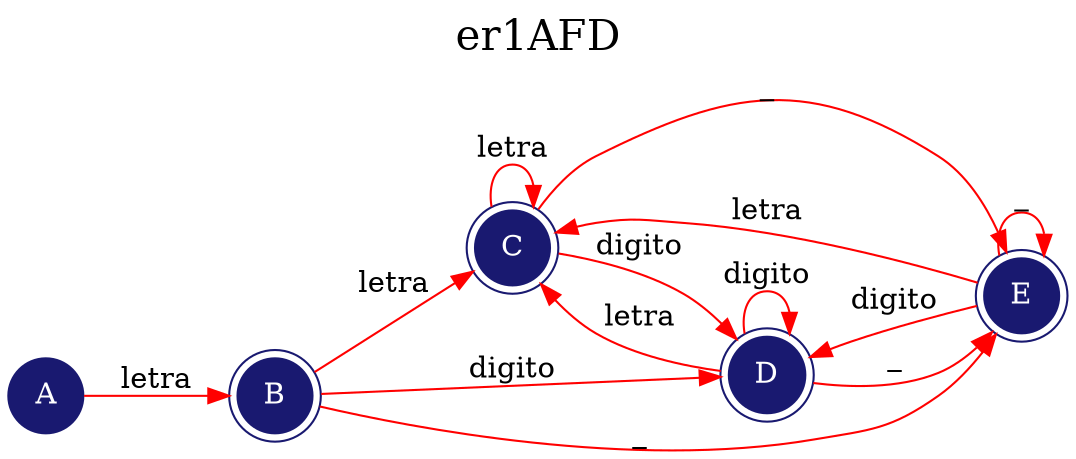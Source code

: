 digraph er1AFD {
	rankdir=LR;
	graph [label="er1AFD", labelloc=t, fontsize=20]; 
	node [style = filled,color = mediumseagreen];
	node [shape=circle];
	node [color=midnightblue,fontcolor=white];
	edge [color=red];

	A->B [label="letra"];

	B->C [label="letra"];

	B->D [label="digito"];

	B->E [label="_"];

	C->C [label="letra"];

	C->D [label="digito"];

	C->E [label="_"];

	D->C [label="letra"];

	D->D [label="digito"];

	D->E [label="_"];

	E->C [label="letra"];

	E->D [label="digito"];

	E->E [label="_"];

	B[shape=doublecircle];
	C[shape=doublecircle];
	D[shape=doublecircle];
	E[shape=doublecircle];
 }